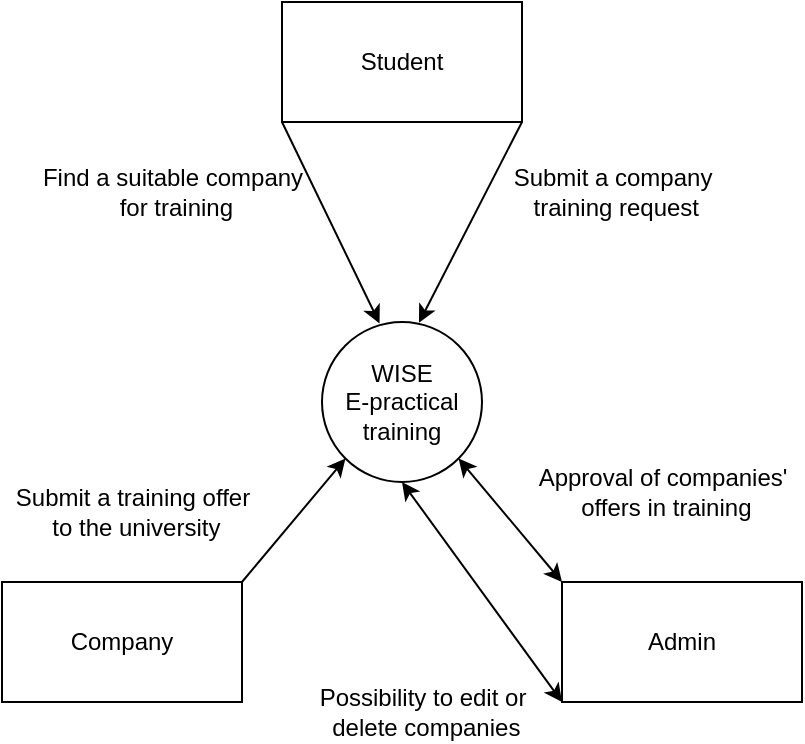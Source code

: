 <mxfile version="12.9.13" type="device"><diagram id="JPHSZgiVFAopu0eR0R9w" name="Page-1"><mxGraphModel dx="1278" dy="607" grid="1" gridSize="10" guides="1" tooltips="1" connect="1" arrows="1" fold="1" page="1" pageScale="1" pageWidth="850" pageHeight="1100" math="0" shadow="0"><root><mxCell id="0"/><mxCell id="1" parent="0"/><mxCell id="bdj-tjZr4Z_IyiLxhRvy-2" value="Admin" style="rounded=0;whiteSpace=wrap;html=1;" vertex="1" parent="1"><mxGeometry x="480" y="360" width="120" height="60" as="geometry"/></mxCell><mxCell id="bdj-tjZr4Z_IyiLxhRvy-3" value="Company" style="rounded=0;whiteSpace=wrap;html=1;" vertex="1" parent="1"><mxGeometry x="200" y="360" width="120" height="60" as="geometry"/></mxCell><mxCell id="bdj-tjZr4Z_IyiLxhRvy-4" value="Student" style="rounded=0;whiteSpace=wrap;html=1;" vertex="1" parent="1"><mxGeometry x="340" y="70" width="120" height="60" as="geometry"/></mxCell><mxCell id="bdj-tjZr4Z_IyiLxhRvy-5" value="" style="endArrow=classic;html=1;exitX=0;exitY=1;exitDx=0;exitDy=0;" edge="1" parent="1" source="bdj-tjZr4Z_IyiLxhRvy-4"><mxGeometry width="50" height="50" relative="1" as="geometry"><mxPoint x="400" y="340" as="sourcePoint"/><mxPoint x="388.773" y="230.706" as="targetPoint"/></mxGeometry></mxCell><mxCell id="bdj-tjZr4Z_IyiLxhRvy-6" value="Find a suitable company&lt;br&gt;&amp;nbsp;for training" style="text;html=1;align=center;verticalAlign=middle;resizable=0;points=[];autosize=1;" vertex="1" parent="1"><mxGeometry x="210" y="150" width="150" height="30" as="geometry"/></mxCell><mxCell id="bdj-tjZr4Z_IyiLxhRvy-7" value="" style="endArrow=classic;html=1;exitX=1;exitY=1;exitDx=0;exitDy=0;" edge="1" parent="1" source="bdj-tjZr4Z_IyiLxhRvy-4"><mxGeometry width="50" height="50" relative="1" as="geometry"><mxPoint x="400" y="340" as="sourcePoint"/><mxPoint x="408.485" y="230.402" as="targetPoint"/></mxGeometry></mxCell><mxCell id="bdj-tjZr4Z_IyiLxhRvy-8" value="Submit a company&lt;br&gt;&amp;nbsp;training request" style="text;html=1;align=center;verticalAlign=middle;resizable=0;points=[];autosize=1;" vertex="1" parent="1"><mxGeometry x="450" y="150" width="110" height="30" as="geometry"/></mxCell><mxCell id="bdj-tjZr4Z_IyiLxhRvy-9" value="&lt;span&gt;WISE&lt;br&gt;E-practical training&lt;/span&gt;" style="ellipse;whiteSpace=wrap;html=1;aspect=fixed;" vertex="1" parent="1"><mxGeometry x="360" y="230" width="80" height="80" as="geometry"/></mxCell><mxCell id="bdj-tjZr4Z_IyiLxhRvy-11" value="" style="endArrow=classic;html=1;exitX=1;exitY=0;exitDx=0;exitDy=0;entryX=0;entryY=1;entryDx=0;entryDy=0;" edge="1" parent="1" source="bdj-tjZr4Z_IyiLxhRvy-3" target="bdj-tjZr4Z_IyiLxhRvy-9"><mxGeometry width="50" height="50" relative="1" as="geometry"><mxPoint x="400" y="340" as="sourcePoint"/><mxPoint x="450" y="290" as="targetPoint"/></mxGeometry></mxCell><mxCell id="bdj-tjZr4Z_IyiLxhRvy-12" value="Submit a training offer&lt;br&gt;&amp;nbsp;to the university" style="text;html=1;align=center;verticalAlign=middle;resizable=0;points=[];autosize=1;" vertex="1" parent="1"><mxGeometry x="200" y="310" width="130" height="30" as="geometry"/></mxCell><mxCell id="bdj-tjZr4Z_IyiLxhRvy-15" value="" style="endArrow=classic;startArrow=classic;html=1;entryX=1;entryY=1;entryDx=0;entryDy=0;exitX=0;exitY=0;exitDx=0;exitDy=0;" edge="1" parent="1" source="bdj-tjZr4Z_IyiLxhRvy-2" target="bdj-tjZr4Z_IyiLxhRvy-9"><mxGeometry width="50" height="50" relative="1" as="geometry"><mxPoint x="400" y="340" as="sourcePoint"/><mxPoint x="450" y="290" as="targetPoint"/></mxGeometry></mxCell><mxCell id="bdj-tjZr4Z_IyiLxhRvy-16" value="Approval of companies'&lt;br&gt;&amp;nbsp;offers in training" style="text;html=1;align=center;verticalAlign=middle;resizable=0;points=[];autosize=1;" vertex="1" parent="1"><mxGeometry x="460" y="300" width="140" height="30" as="geometry"/></mxCell><mxCell id="bdj-tjZr4Z_IyiLxhRvy-17" value="" style="endArrow=classic;startArrow=classic;html=1;entryX=0.5;entryY=1;entryDx=0;entryDy=0;exitX=0;exitY=1;exitDx=0;exitDy=0;" edge="1" parent="1" source="bdj-tjZr4Z_IyiLxhRvy-2" target="bdj-tjZr4Z_IyiLxhRvy-9"><mxGeometry width="50" height="50" relative="1" as="geometry"><mxPoint x="400" y="340" as="sourcePoint"/><mxPoint x="450" y="290" as="targetPoint"/></mxGeometry></mxCell><mxCell id="bdj-tjZr4Z_IyiLxhRvy-18" value="Possibility to edit or&lt;br&gt;&amp;nbsp;delete companies" style="text;html=1;align=center;verticalAlign=middle;resizable=0;points=[];autosize=1;" vertex="1" parent="1"><mxGeometry x="350" y="410" width="120" height="30" as="geometry"/></mxCell></root></mxGraphModel></diagram></mxfile>